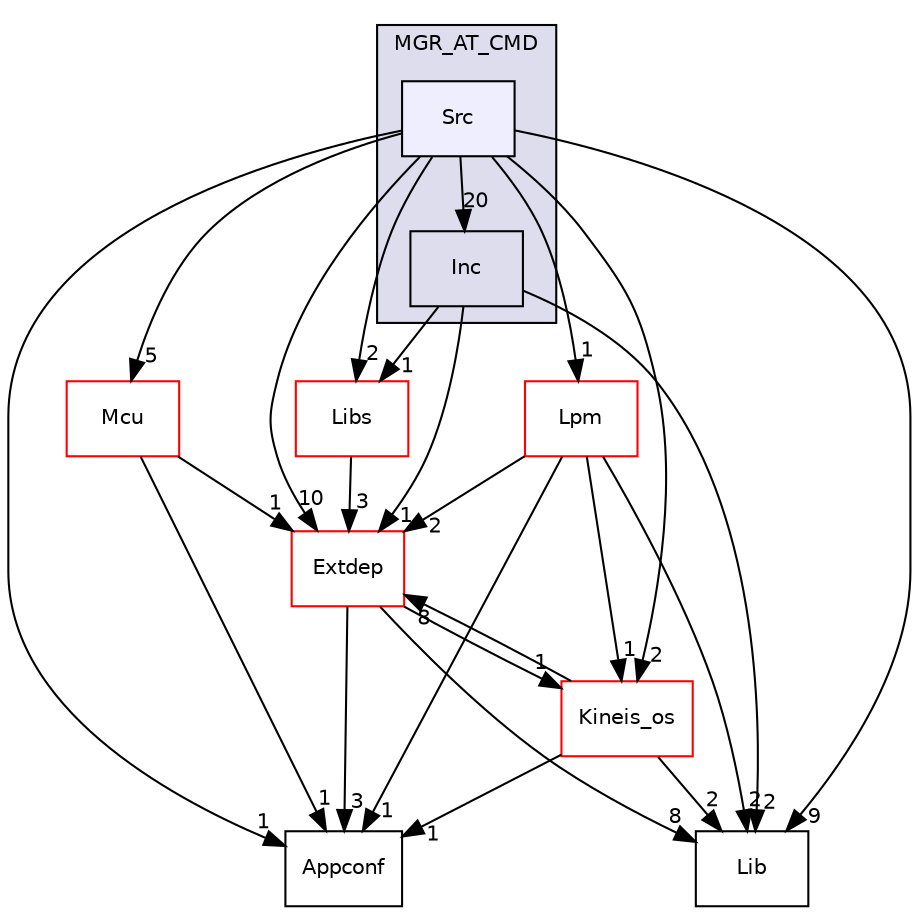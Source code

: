 digraph "Kineis/App/Managers/MGR_AT_CMD/Src" {
  compound=true
  node [ fontsize="10", fontname="Helvetica"];
  edge [ labelfontsize="10", labelfontname="Helvetica"];
  subgraph clusterdir_60ee360fddee19ef14c06d7eba7d5fba {
    graph [ bgcolor="#ddddee", pencolor="black", label="MGR_AT_CMD" fontname="Helvetica", fontsize="10", URL="dir_60ee360fddee19ef14c06d7eba7d5fba.html"]
  dir_7429a52da4efb9f4e51ba2fcc7c0b4e8 [shape=box label="Inc" URL="dir_7429a52da4efb9f4e51ba2fcc7c0b4e8.html"];
  dir_4eabde2f0c23e2995d24249ec72e579f [shape=box, label="Src", style="filled", fillcolor="#eeeeff", pencolor="black", URL="dir_4eabde2f0c23e2995d24249ec72e579f.html"];
  }
  dir_2597320cd5a766e2ddfc672ddb4c534b [shape=box label="Kineis_os" fillcolor="white" style="filled" color="red" URL="dir_2597320cd5a766e2ddfc672ddb4c534b.html"];
  dir_68ffa5ca8ccfa6448bd0595e797999e4 [shape=box label="Appconf" URL="dir_68ffa5ca8ccfa6448bd0595e797999e4.html"];
  dir_6bb50a2f0076c8f8a35f09a1613f8275 [shape=box label="Mcu" fillcolor="white" style="filled" color="red" URL="dir_6bb50a2f0076c8f8a35f09a1613f8275.html"];
  dir_70beccd1d8997d0174d02d630d77a447 [shape=box label="Libs" fillcolor="white" style="filled" color="red" URL="dir_70beccd1d8997d0174d02d630d77a447.html"];
  dir_8bac7462668d86a984d2ee5977e3cf6a [shape=box label="Lib" URL="dir_8bac7462668d86a984d2ee5977e3cf6a.html"];
  dir_c25cf638d32e4911582a285b040105d2 [shape=box label="Lpm" fillcolor="white" style="filled" color="red" URL="dir_c25cf638d32e4911582a285b040105d2.html"];
  dir_e4bcde167f88f305238965282a0ab06e [shape=box label="Extdep" fillcolor="white" style="filled" color="red" URL="dir_e4bcde167f88f305238965282a0ab06e.html"];
  dir_2597320cd5a766e2ddfc672ddb4c534b->dir_68ffa5ca8ccfa6448bd0595e797999e4 [headlabel="1", labeldistance=1.5 headhref="dir_000005_000026.html"];
  dir_2597320cd5a766e2ddfc672ddb4c534b->dir_8bac7462668d86a984d2ee5977e3cf6a [headlabel="2", labeldistance=1.5 headhref="dir_000005_000035.html"];
  dir_2597320cd5a766e2ddfc672ddb4c534b->dir_e4bcde167f88f305238965282a0ab06e [headlabel="8", labeldistance=1.5 headhref="dir_000005_000027.html"];
  dir_70beccd1d8997d0174d02d630d77a447->dir_e4bcde167f88f305238965282a0ab06e [headlabel="3", labeldistance=1.5 headhref="dir_000012_000027.html"];
  dir_4eabde2f0c23e2995d24249ec72e579f->dir_2597320cd5a766e2ddfc672ddb4c534b [headlabel="2", labeldistance=1.5 headhref="dir_000022_000005.html"];
  dir_4eabde2f0c23e2995d24249ec72e579f->dir_68ffa5ca8ccfa6448bd0595e797999e4 [headlabel="1", labeldistance=1.5 headhref="dir_000022_000026.html"];
  dir_4eabde2f0c23e2995d24249ec72e579f->dir_6bb50a2f0076c8f8a35f09a1613f8275 [headlabel="5", labeldistance=1.5 headhref="dir_000022_000023.html"];
  dir_4eabde2f0c23e2995d24249ec72e579f->dir_70beccd1d8997d0174d02d630d77a447 [headlabel="2", labeldistance=1.5 headhref="dir_000022_000012.html"];
  dir_4eabde2f0c23e2995d24249ec72e579f->dir_7429a52da4efb9f4e51ba2fcc7c0b4e8 [headlabel="20", labeldistance=1.5 headhref="dir_000022_000021.html"];
  dir_4eabde2f0c23e2995d24249ec72e579f->dir_8bac7462668d86a984d2ee5977e3cf6a [headlabel="9", labeldistance=1.5 headhref="dir_000022_000035.html"];
  dir_4eabde2f0c23e2995d24249ec72e579f->dir_c25cf638d32e4911582a285b040105d2 [headlabel="1", labeldistance=1.5 headhref="dir_000022_000036.html"];
  dir_4eabde2f0c23e2995d24249ec72e579f->dir_e4bcde167f88f305238965282a0ab06e [headlabel="10", labeldistance=1.5 headhref="dir_000022_000027.html"];
  dir_c25cf638d32e4911582a285b040105d2->dir_8bac7462668d86a984d2ee5977e3cf6a [headlabel="2", labeldistance=1.5 headhref="dir_000036_000035.html"];
  dir_c25cf638d32e4911582a285b040105d2->dir_e4bcde167f88f305238965282a0ab06e [headlabel="2", labeldistance=1.5 headhref="dir_000036_000027.html"];
  dir_c25cf638d32e4911582a285b040105d2->dir_68ffa5ca8ccfa6448bd0595e797999e4 [headlabel="1", labeldistance=1.5 headhref="dir_000036_000026.html"];
  dir_c25cf638d32e4911582a285b040105d2->dir_2597320cd5a766e2ddfc672ddb4c534b [headlabel="1", labeldistance=1.5 headhref="dir_000036_000005.html"];
  dir_6bb50a2f0076c8f8a35f09a1613f8275->dir_68ffa5ca8ccfa6448bd0595e797999e4 [headlabel="1", labeldistance=1.5 headhref="dir_000023_000026.html"];
  dir_6bb50a2f0076c8f8a35f09a1613f8275->dir_e4bcde167f88f305238965282a0ab06e [headlabel="1", labeldistance=1.5 headhref="dir_000023_000027.html"];
  dir_7429a52da4efb9f4e51ba2fcc7c0b4e8->dir_70beccd1d8997d0174d02d630d77a447 [headlabel="1", labeldistance=1.5 headhref="dir_000021_000012.html"];
  dir_7429a52da4efb9f4e51ba2fcc7c0b4e8->dir_8bac7462668d86a984d2ee5977e3cf6a [headlabel="2", labeldistance=1.5 headhref="dir_000021_000035.html"];
  dir_7429a52da4efb9f4e51ba2fcc7c0b4e8->dir_e4bcde167f88f305238965282a0ab06e [headlabel="1", labeldistance=1.5 headhref="dir_000021_000027.html"];
  dir_e4bcde167f88f305238965282a0ab06e->dir_2597320cd5a766e2ddfc672ddb4c534b [headlabel="1", labeldistance=1.5 headhref="dir_000027_000005.html"];
  dir_e4bcde167f88f305238965282a0ab06e->dir_8bac7462668d86a984d2ee5977e3cf6a [headlabel="8", labeldistance=1.5 headhref="dir_000027_000035.html"];
  dir_e4bcde167f88f305238965282a0ab06e->dir_68ffa5ca8ccfa6448bd0595e797999e4 [headlabel="3", labeldistance=1.5 headhref="dir_000027_000026.html"];
}

